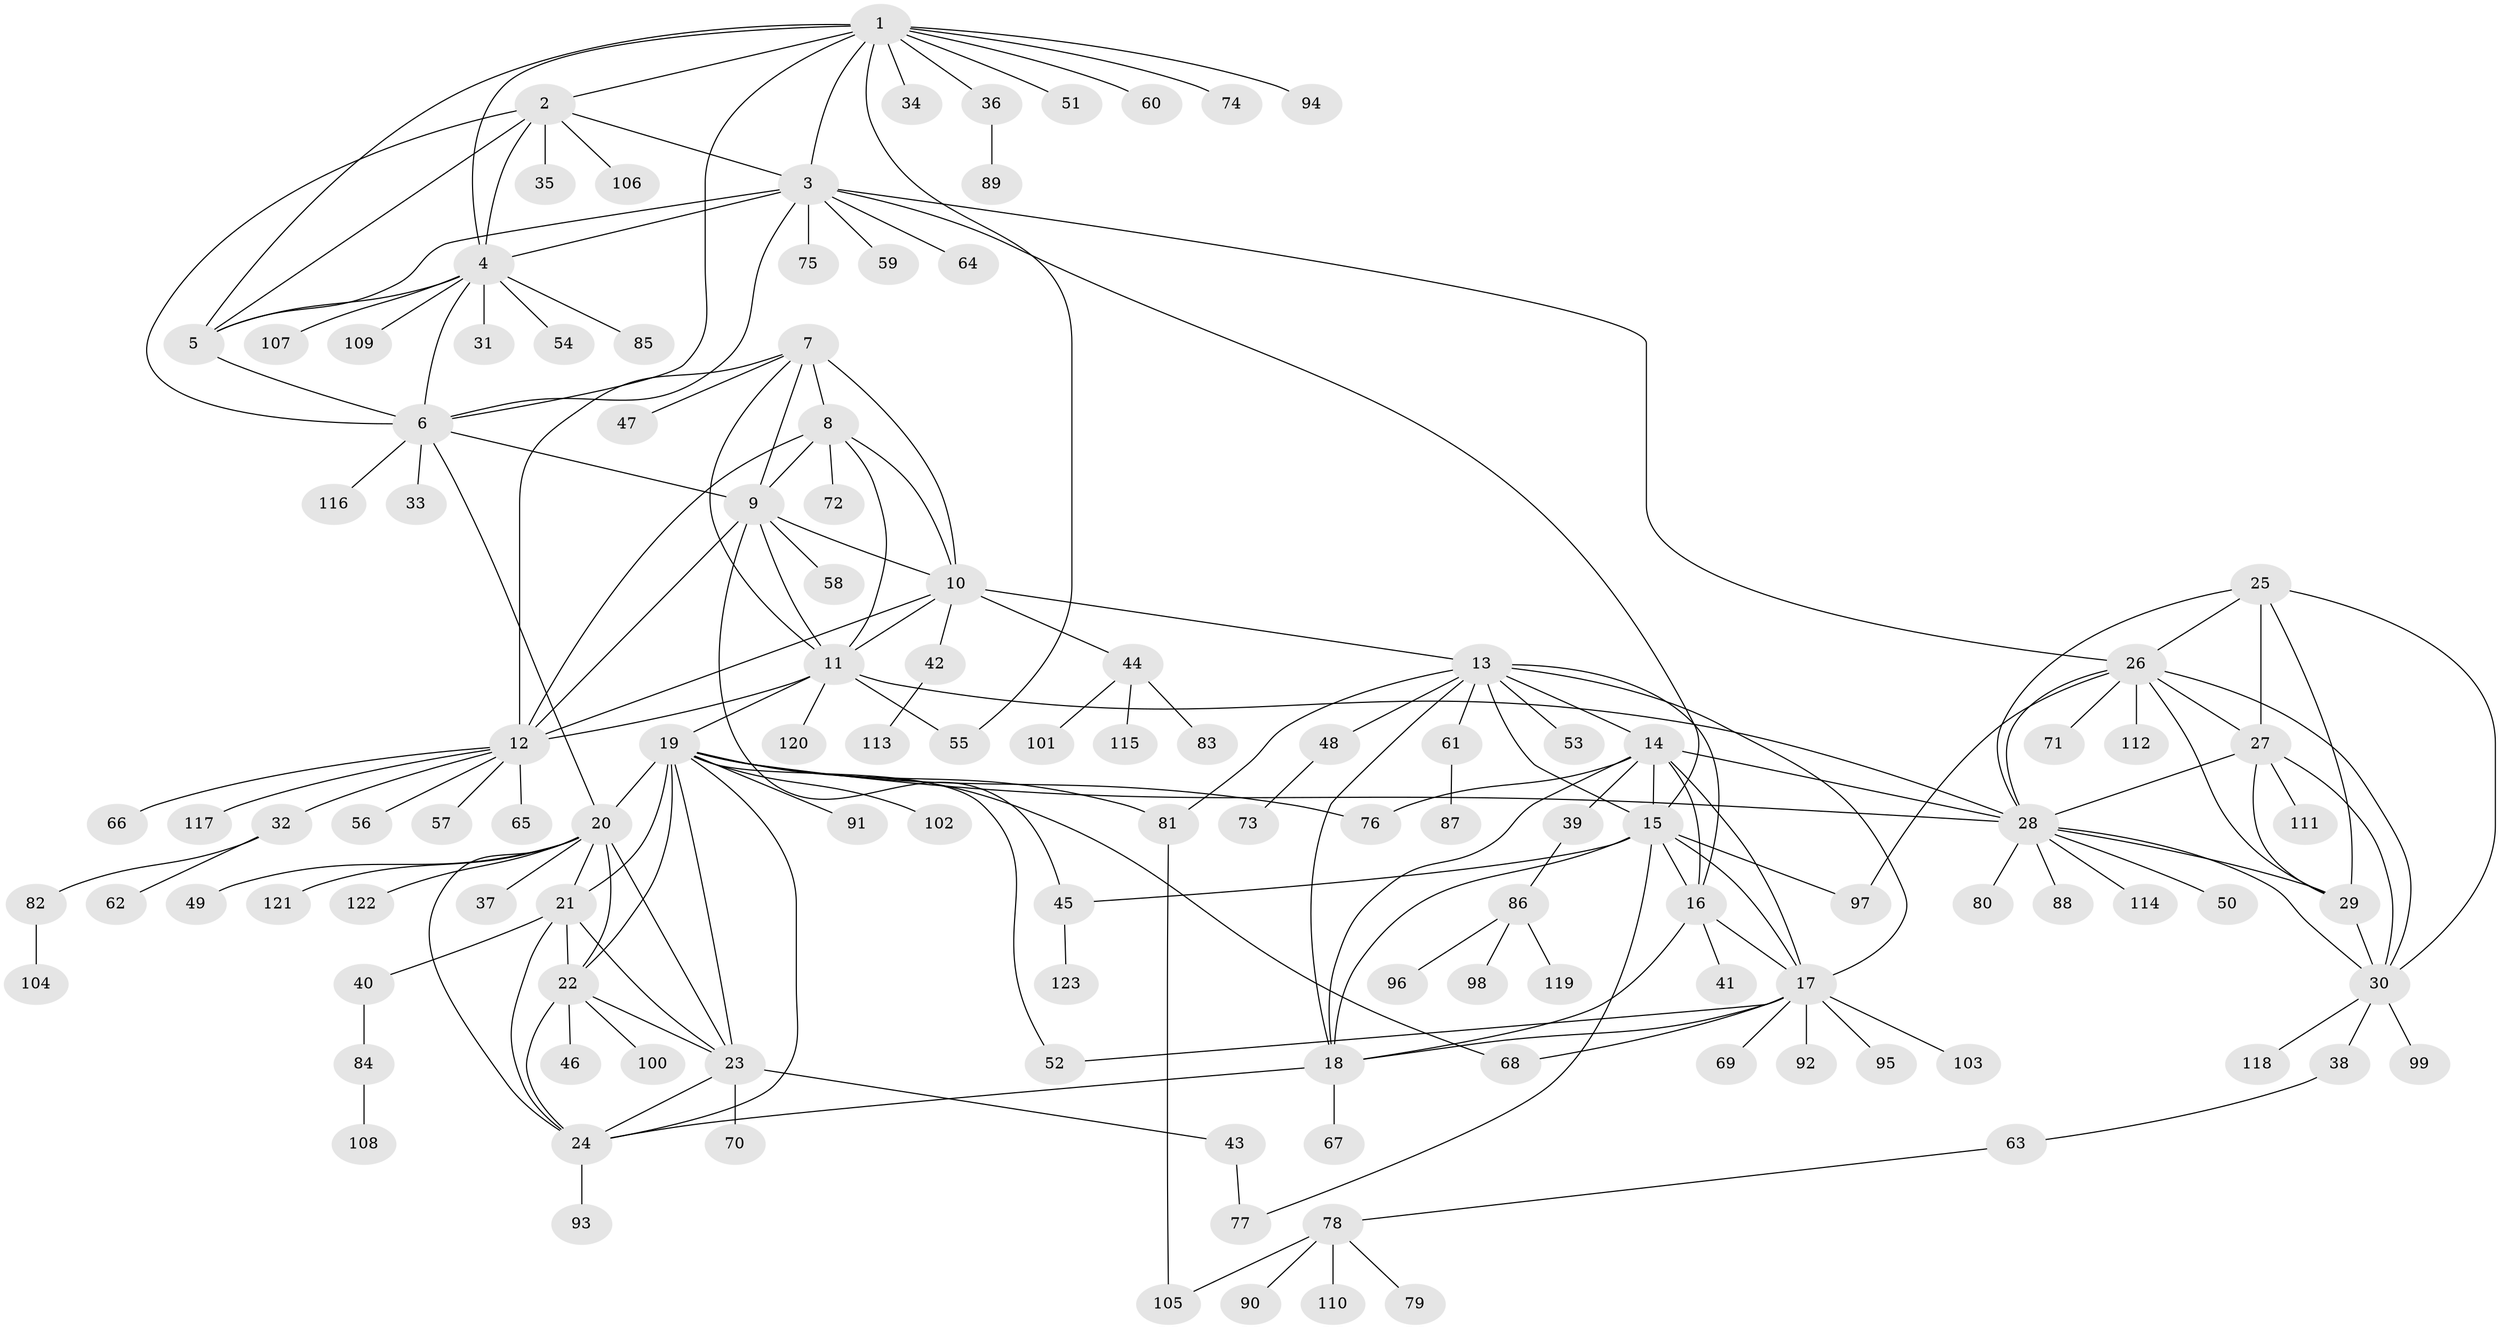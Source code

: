 // Generated by graph-tools (version 1.1) at 2025/55/03/09/25 04:55:40]
// undirected, 123 vertices, 187 edges
graph export_dot {
graph [start="1"]
  node [color=gray90,style=filled];
  1;
  2;
  3;
  4;
  5;
  6;
  7;
  8;
  9;
  10;
  11;
  12;
  13;
  14;
  15;
  16;
  17;
  18;
  19;
  20;
  21;
  22;
  23;
  24;
  25;
  26;
  27;
  28;
  29;
  30;
  31;
  32;
  33;
  34;
  35;
  36;
  37;
  38;
  39;
  40;
  41;
  42;
  43;
  44;
  45;
  46;
  47;
  48;
  49;
  50;
  51;
  52;
  53;
  54;
  55;
  56;
  57;
  58;
  59;
  60;
  61;
  62;
  63;
  64;
  65;
  66;
  67;
  68;
  69;
  70;
  71;
  72;
  73;
  74;
  75;
  76;
  77;
  78;
  79;
  80;
  81;
  82;
  83;
  84;
  85;
  86;
  87;
  88;
  89;
  90;
  91;
  92;
  93;
  94;
  95;
  96;
  97;
  98;
  99;
  100;
  101;
  102;
  103;
  104;
  105;
  106;
  107;
  108;
  109;
  110;
  111;
  112;
  113;
  114;
  115;
  116;
  117;
  118;
  119;
  120;
  121;
  122;
  123;
  1 -- 2;
  1 -- 3;
  1 -- 4;
  1 -- 5;
  1 -- 6;
  1 -- 34;
  1 -- 36;
  1 -- 51;
  1 -- 55;
  1 -- 60;
  1 -- 74;
  1 -- 94;
  2 -- 3;
  2 -- 4;
  2 -- 5;
  2 -- 6;
  2 -- 35;
  2 -- 106;
  3 -- 4;
  3 -- 5;
  3 -- 6;
  3 -- 15;
  3 -- 26;
  3 -- 59;
  3 -- 64;
  3 -- 75;
  4 -- 5;
  4 -- 6;
  4 -- 31;
  4 -- 54;
  4 -- 85;
  4 -- 107;
  4 -- 109;
  5 -- 6;
  6 -- 9;
  6 -- 20;
  6 -- 33;
  6 -- 116;
  7 -- 8;
  7 -- 9;
  7 -- 10;
  7 -- 11;
  7 -- 12;
  7 -- 47;
  8 -- 9;
  8 -- 10;
  8 -- 11;
  8 -- 12;
  8 -- 72;
  9 -- 10;
  9 -- 11;
  9 -- 12;
  9 -- 45;
  9 -- 58;
  10 -- 11;
  10 -- 12;
  10 -- 13;
  10 -- 42;
  10 -- 44;
  11 -- 12;
  11 -- 19;
  11 -- 28;
  11 -- 55;
  11 -- 120;
  12 -- 32;
  12 -- 56;
  12 -- 57;
  12 -- 65;
  12 -- 66;
  12 -- 117;
  13 -- 14;
  13 -- 15;
  13 -- 16;
  13 -- 17;
  13 -- 18;
  13 -- 48;
  13 -- 53;
  13 -- 61;
  13 -- 81;
  14 -- 15;
  14 -- 16;
  14 -- 17;
  14 -- 18;
  14 -- 28;
  14 -- 39;
  14 -- 76;
  15 -- 16;
  15 -- 17;
  15 -- 18;
  15 -- 45;
  15 -- 77;
  15 -- 97;
  16 -- 17;
  16 -- 18;
  16 -- 41;
  17 -- 18;
  17 -- 52;
  17 -- 68;
  17 -- 69;
  17 -- 92;
  17 -- 95;
  17 -- 103;
  18 -- 24;
  18 -- 67;
  19 -- 20;
  19 -- 21;
  19 -- 22;
  19 -- 23;
  19 -- 24;
  19 -- 28;
  19 -- 52;
  19 -- 68;
  19 -- 76;
  19 -- 81;
  19 -- 91;
  19 -- 102;
  20 -- 21;
  20 -- 22;
  20 -- 23;
  20 -- 24;
  20 -- 37;
  20 -- 49;
  20 -- 121;
  20 -- 122;
  21 -- 22;
  21 -- 23;
  21 -- 24;
  21 -- 40;
  22 -- 23;
  22 -- 24;
  22 -- 46;
  22 -- 100;
  23 -- 24;
  23 -- 43;
  23 -- 70;
  24 -- 93;
  25 -- 26;
  25 -- 27;
  25 -- 28;
  25 -- 29;
  25 -- 30;
  26 -- 27;
  26 -- 28;
  26 -- 29;
  26 -- 30;
  26 -- 71;
  26 -- 97;
  26 -- 112;
  27 -- 28;
  27 -- 29;
  27 -- 30;
  27 -- 111;
  28 -- 29;
  28 -- 30;
  28 -- 50;
  28 -- 80;
  28 -- 88;
  28 -- 114;
  29 -- 30;
  30 -- 38;
  30 -- 99;
  30 -- 118;
  32 -- 62;
  32 -- 82;
  36 -- 89;
  38 -- 63;
  39 -- 86;
  40 -- 84;
  42 -- 113;
  43 -- 77;
  44 -- 83;
  44 -- 101;
  44 -- 115;
  45 -- 123;
  48 -- 73;
  61 -- 87;
  63 -- 78;
  78 -- 79;
  78 -- 90;
  78 -- 105;
  78 -- 110;
  81 -- 105;
  82 -- 104;
  84 -- 108;
  86 -- 96;
  86 -- 98;
  86 -- 119;
}
